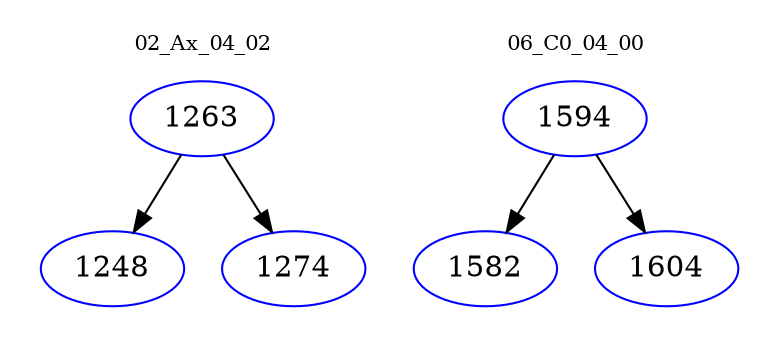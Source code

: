 digraph{
subgraph cluster_0 {
color = white
label = "02_Ax_04_02";
fontsize=10;
T0_1263 [label="1263", color="blue"]
T0_1263 -> T0_1248 [color="black"]
T0_1248 [label="1248", color="blue"]
T0_1263 -> T0_1274 [color="black"]
T0_1274 [label="1274", color="blue"]
}
subgraph cluster_1 {
color = white
label = "06_C0_04_00";
fontsize=10;
T1_1594 [label="1594", color="blue"]
T1_1594 -> T1_1582 [color="black"]
T1_1582 [label="1582", color="blue"]
T1_1594 -> T1_1604 [color="black"]
T1_1604 [label="1604", color="blue"]
}
}
